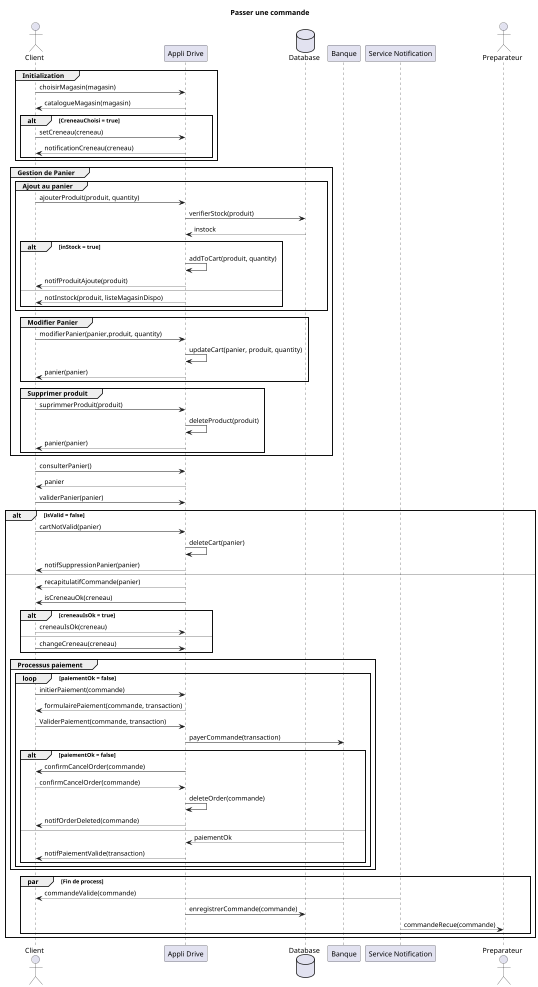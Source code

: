 @startuml Seq

scale 0.5

title Passer une commande

actor Client

participant "Appli Drive" as Controller 
database "Database" as DB
participant "Banque" as BQ 
participant "Service Notification" as Notif 
actor Preparateur 

group Initialization

    Client -> Controller: choisirMagasin(magasin)
    Controller --> Client: catalogueMagasin(magasin)

    alt CreneauChoisi = true
    Client -> Controller: setCreneau(creneau)
    Controller --> Client: notificationCreneau(creneau)
    end alt
end

group Gestion de Panier

    group Ajout au panier
        Client -> Controller: ajouterProduit(produit, quantity)
        Controller -> DB: verifierStock(produit)
        DB --> Controller: instock
        alt inStock = true
        Controller -> Controller:addToCart(produit, quantity)
        Controller --> Client: notifProduitAjoute(produit)
        else
        Controller --> Client: notInstock(produit, listeMagasinDispo)
        end alt
    end

    group Modifier Panier
        Client -> Controller: modifierPanier(panier,produit, quantity)
        Controller -> Controller: updateCart(panier, produit, quantity)
        Controller --> Client: panier(panier)
    end

    group Supprimer produit
        Client -> Controller: suprimmerProduit(produit)
        Controller -> Controller: deleteProduct(produit)
        Controller --> Client: panier(panier)
    end 
end 

Client -> Controller: consulterPanier()
Controller -->Client: panier

Client -> Controller: validerPanier(panier)
alt isValid = false
Client -> Controller: cartNotValid(panier)
Controller -> Controller: deleteCart(panier)
Controller --> Client: notifSuppressionPanier(panier)
else
Controller --> Client: recapitulatifCommande(panier)
Controller -> Client: isCreneauOk(creneau)
alt creneauIsOk = true
Client --> Controller: creneauIsOk(creneau)
else 
Client -> Controller: changeCreneau(creneau)
end alt

group Processus paiement
loop paiementOk = false
Client -> Controller: initierPaiement(commande)
Controller --> Client: formulairePaiement(commande, transaction)
Client -> Controller: ValiderPaiement(commande, transaction)
Controller -> BQ: payerCommande(transaction)
alt paiementOk = false
Controller -> Client: confirmCancelOrder(commande)
Client --> Controller: confirmCancelOrder(commande)
Controller -> Controller: deleteOrder(commande)
Controller --> Client: notifOrderDeleted(commande)
else
BQ --> Controller: paiementOk
Controller --> Client: notifPaiementValide(transaction)
end alt


end

end loop

par Fin de process
Notif --> Client: commandeValide(commande)
Controller -> DB: enregistrerCommande(commande)
Notif --> Preparateur: commandeRecue(commande)
end par
end alt




@enduml